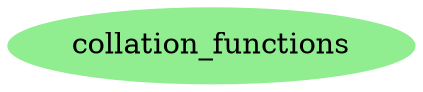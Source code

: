 digraph {
  collation_functions
    [style=filled
    ,color=lightgreen
    ,URL="https://github.com/Crary-Systems/tree-sitter-tsql/blob/main/test/corpus/collation_functions.txt"]
}
